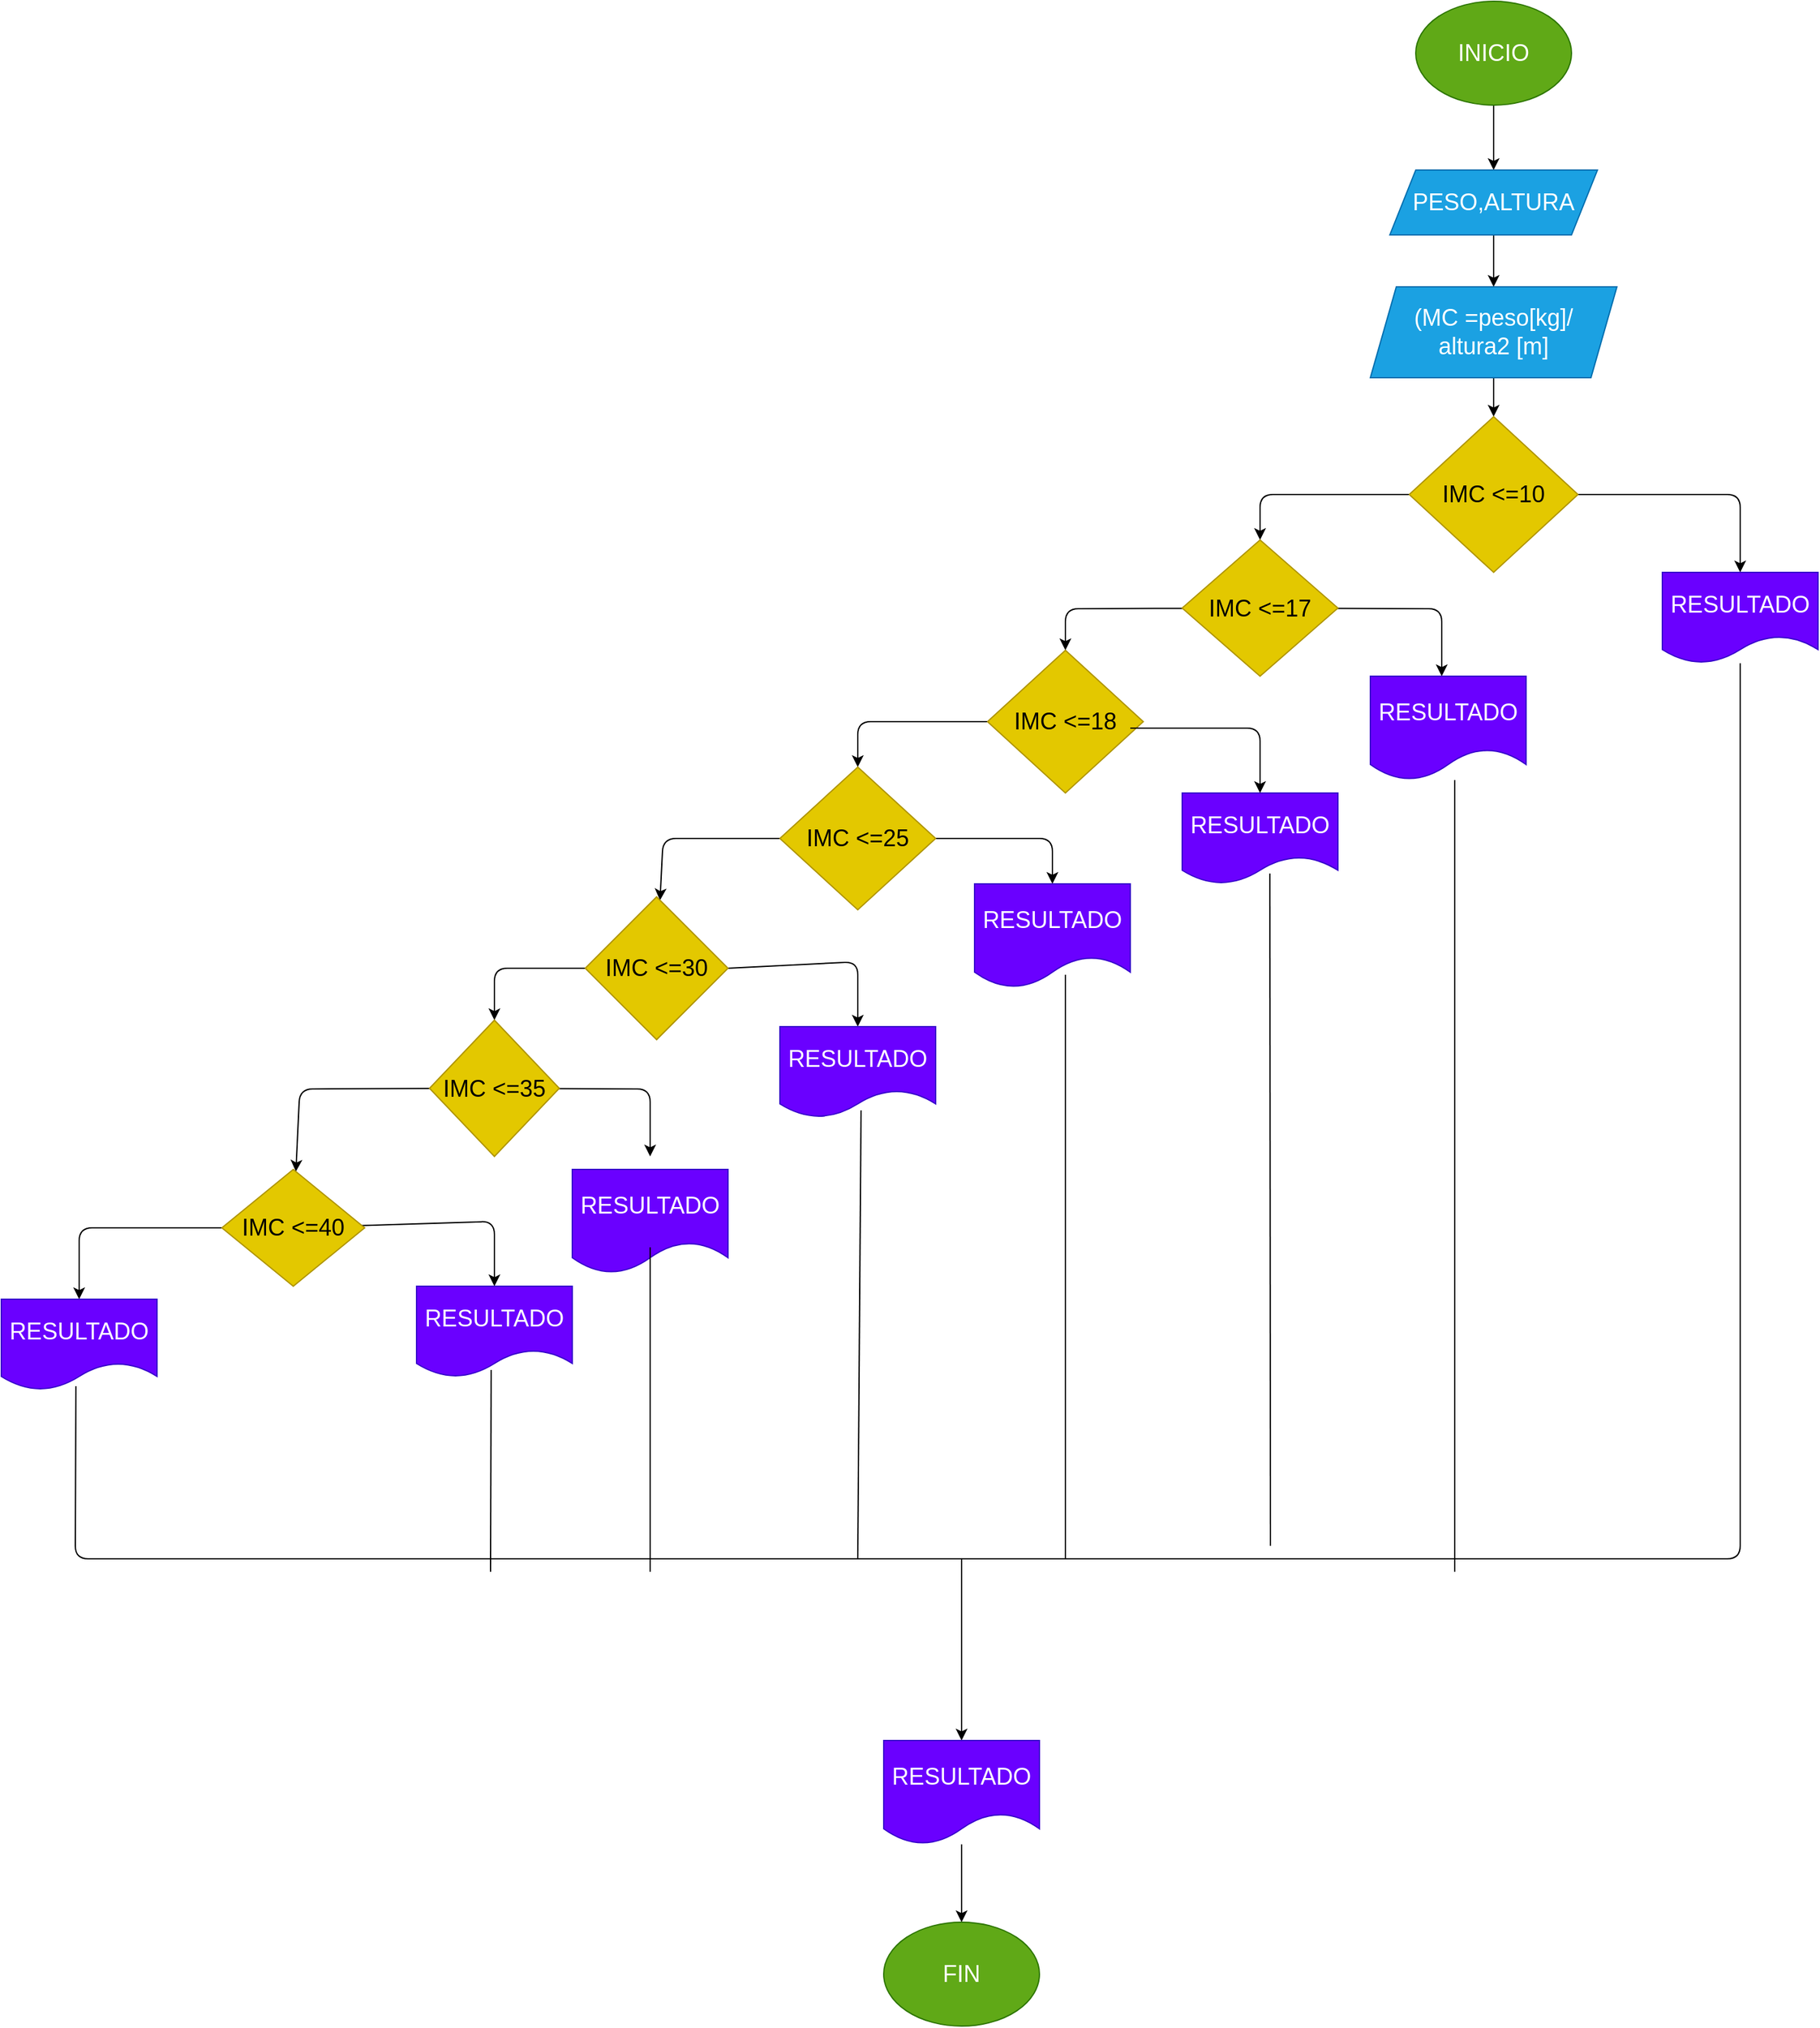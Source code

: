 <mxfile>
    <diagram id="G-SP7TUSMeWhp0Z0DetV" name="Página-1">
        <mxGraphModel dx="1655" dy="1023" grid="1" gridSize="10" guides="1" tooltips="1" connect="1" arrows="1" fold="1" page="1" pageScale="1" pageWidth="3300" pageHeight="4681" math="0" shadow="0">
            <root>
                <mxCell id="0"/>
                <mxCell id="1" parent="0"/>
                <mxCell id="4" value="" style="edgeStyle=none;html=1;fontSize=18;" edge="1" parent="1" source="2" target="3">
                    <mxGeometry relative="1" as="geometry"/>
                </mxCell>
                <mxCell id="2" value="&lt;font style=&quot;font-size: 18px;&quot;&gt;INICIO&lt;/font&gt;" style="ellipse;whiteSpace=wrap;html=1;fillColor=#60a917;fontColor=#ffffff;strokeColor=#2D7600;" vertex="1" parent="1">
                    <mxGeometry x="1390" y="40" width="120" height="80" as="geometry"/>
                </mxCell>
                <mxCell id="7" value="" style="edgeStyle=none;html=1;fontSize=18;" edge="1" parent="1" source="3" target="6">
                    <mxGeometry relative="1" as="geometry"/>
                </mxCell>
                <mxCell id="3" value="&lt;font style=&quot;font-size: 18px;&quot;&gt;PESO,ALTURA&lt;/font&gt;" style="shape=parallelogram;perimeter=parallelogramPerimeter;whiteSpace=wrap;html=1;fixedSize=1;fillColor=#1ba1e2;fontColor=#ffffff;strokeColor=#006EAF;" vertex="1" parent="1">
                    <mxGeometry x="1370" y="170" width="160" height="50" as="geometry"/>
                </mxCell>
                <mxCell id="9" value="" style="edgeStyle=none;html=1;fontSize=18;" edge="1" parent="1" source="6" target="8">
                    <mxGeometry relative="1" as="geometry"/>
                </mxCell>
                <mxCell id="6" value="&lt;font style=&quot;&quot;&gt;&lt;font style=&quot;font-size: 18px;&quot;&gt;(MC =peso[kg]/&lt;br&gt;altura2 [m]&lt;/font&gt;&lt;br&gt;&lt;/font&gt;" style="shape=parallelogram;perimeter=parallelogramPerimeter;whiteSpace=wrap;html=1;fixedSize=1;fillColor=#1ba1e2;fontColor=#ffffff;strokeColor=#006EAF;" vertex="1" parent="1">
                    <mxGeometry x="1355" y="260" width="190" height="70" as="geometry"/>
                </mxCell>
                <mxCell id="11" value="" style="edgeStyle=none;html=1;fontSize=18;" edge="1" parent="1" source="8" target="10">
                    <mxGeometry relative="1" as="geometry">
                        <Array as="points">
                            <mxPoint x="1640" y="420"/>
                        </Array>
                    </mxGeometry>
                </mxCell>
                <mxCell id="13" value="" style="edgeStyle=none;html=1;fontSize=18;" edge="1" parent="1" source="8" target="12">
                    <mxGeometry relative="1" as="geometry">
                        <Array as="points">
                            <mxPoint x="1270" y="420"/>
                        </Array>
                    </mxGeometry>
                </mxCell>
                <mxCell id="8" value="&lt;font style=&quot;font-size: 18px;&quot;&gt;IMC &amp;lt;=10&lt;/font&gt;" style="rhombus;whiteSpace=wrap;html=1;fillColor=#e3c800;fontColor=#000000;strokeColor=#B09500;" vertex="1" parent="1">
                    <mxGeometry x="1385" y="360" width="130" height="120" as="geometry"/>
                </mxCell>
                <mxCell id="10" value="&lt;font style=&quot;font-size: 18px;&quot;&gt;RESULTADO&lt;/font&gt;" style="shape=document;whiteSpace=wrap;html=1;boundedLbl=1;fillColor=#6a00ff;fontColor=#ffffff;strokeColor=#3700CC;" vertex="1" parent="1">
                    <mxGeometry x="1580" y="480" width="120" height="70" as="geometry"/>
                </mxCell>
                <mxCell id="14" value="" style="edgeStyle=none;html=1;fontSize=18;" edge="1" parent="1" source="12">
                    <mxGeometry relative="1" as="geometry">
                        <mxPoint x="1410" y="560" as="targetPoint"/>
                        <Array as="points">
                            <mxPoint x="1410" y="508"/>
                        </Array>
                    </mxGeometry>
                </mxCell>
                <mxCell id="17" value="" style="edgeStyle=none;html=1;fontSize=18;" edge="1" parent="1" source="12" target="16">
                    <mxGeometry relative="1" as="geometry">
                        <Array as="points">
                            <mxPoint x="1120" y="508"/>
                        </Array>
                    </mxGeometry>
                </mxCell>
                <mxCell id="12" value="&lt;font style=&quot;font-size: 18px;&quot;&gt;IMC &amp;lt;=17&lt;/font&gt;" style="rhombus;whiteSpace=wrap;html=1;fillColor=#e3c800;fontColor=#000000;strokeColor=#B09500;" vertex="1" parent="1">
                    <mxGeometry x="1210" y="455" width="120" height="105" as="geometry"/>
                </mxCell>
                <mxCell id="15" value="RESULTADO" style="shape=document;whiteSpace=wrap;html=1;boundedLbl=1;fontSize=18;fillColor=#6a00ff;fontColor=#ffffff;strokeColor=#3700CC;" vertex="1" parent="1">
                    <mxGeometry x="1355" y="560" width="120" height="80" as="geometry"/>
                </mxCell>
                <mxCell id="21" value="" style="edgeStyle=none;html=1;fontSize=18;" edge="1" parent="1" source="16" target="20">
                    <mxGeometry relative="1" as="geometry">
                        <Array as="points">
                            <mxPoint x="960" y="595"/>
                        </Array>
                    </mxGeometry>
                </mxCell>
                <mxCell id="16" value="&lt;font style=&quot;font-size: 18px;&quot;&gt;IMC &amp;lt;=18&lt;/font&gt;" style="rhombus;whiteSpace=wrap;html=1;fillColor=#e3c800;fontColor=#000000;strokeColor=#B09500;" vertex="1" parent="1">
                    <mxGeometry x="1060" y="540" width="120" height="110" as="geometry"/>
                </mxCell>
                <mxCell id="19" value="RESULTADO" style="shape=document;whiteSpace=wrap;html=1;boundedLbl=1;fontSize=18;fillColor=#6a00ff;fontColor=#ffffff;strokeColor=#3700CC;" vertex="1" parent="1">
                    <mxGeometry x="1210" y="650" width="120" height="70" as="geometry"/>
                </mxCell>
                <mxCell id="22" value="" style="edgeStyle=none;html=1;fontSize=18;" edge="1" parent="1" source="20">
                    <mxGeometry relative="1" as="geometry">
                        <mxPoint x="1110" y="720" as="targetPoint"/>
                        <Array as="points">
                            <mxPoint x="1110" y="685"/>
                        </Array>
                    </mxGeometry>
                </mxCell>
                <mxCell id="25" value="" style="edgeStyle=none;html=1;fontSize=18;" edge="1" parent="1" source="20" target="24">
                    <mxGeometry relative="1" as="geometry">
                        <Array as="points">
                            <mxPoint x="810" y="685"/>
                        </Array>
                    </mxGeometry>
                </mxCell>
                <mxCell id="20" value="&lt;font style=&quot;font-size: 18px;&quot;&gt;IMC &amp;lt;=25&lt;/font&gt;" style="rhombus;whiteSpace=wrap;html=1;fillColor=#e3c800;fontColor=#000000;strokeColor=#B09500;" vertex="1" parent="1">
                    <mxGeometry x="900" y="630" width="120" height="110" as="geometry"/>
                </mxCell>
                <mxCell id="23" value="RESULTADO" style="shape=document;whiteSpace=wrap;html=1;boundedLbl=1;fontSize=18;fillColor=#6a00ff;fontColor=#ffffff;strokeColor=#3700CC;" vertex="1" parent="1">
                    <mxGeometry x="1050" y="720" width="120" height="80" as="geometry"/>
                </mxCell>
                <mxCell id="29" value="" style="edgeStyle=none;html=1;fontSize=18;exitX=1;exitY=0.5;exitDx=0;exitDy=0;" edge="1" parent="1" source="24" target="28">
                    <mxGeometry relative="1" as="geometry">
                        <mxPoint x="841" y="804" as="sourcePoint"/>
                        <Array as="points">
                            <mxPoint x="960" y="780"/>
                        </Array>
                    </mxGeometry>
                </mxCell>
                <mxCell id="31" value="" style="edgeStyle=none;html=1;fontSize=18;exitX=0;exitY=0.5;exitDx=0;exitDy=0;" edge="1" parent="1" source="24" target="30">
                    <mxGeometry relative="1" as="geometry">
                        <mxPoint x="740" y="820" as="sourcePoint"/>
                        <Array as="points">
                            <mxPoint x="680" y="785"/>
                        </Array>
                    </mxGeometry>
                </mxCell>
                <mxCell id="24" value="&lt;font style=&quot;font-size: 18px;&quot;&gt;IMC &amp;lt;=30&lt;/font&gt;" style="rhombus;whiteSpace=wrap;html=1;fillColor=#e3c800;fontColor=#000000;strokeColor=#B09500;" vertex="1" parent="1">
                    <mxGeometry x="750" y="730" width="110" height="110" as="geometry"/>
                </mxCell>
                <mxCell id="27" value="" style="edgeStyle=none;orthogonalLoop=1;jettySize=auto;html=1;fontSize=18;entryX=0.5;entryY=0;entryDx=0;entryDy=0;" edge="1" parent="1" target="19">
                    <mxGeometry width="80" relative="1" as="geometry">
                        <mxPoint x="1170" y="600" as="sourcePoint"/>
                        <mxPoint x="1250" y="600" as="targetPoint"/>
                        <Array as="points">
                            <mxPoint x="1270" y="600"/>
                        </Array>
                    </mxGeometry>
                </mxCell>
                <mxCell id="28" value="&lt;font style=&quot;font-size: 18px;&quot;&gt;RESULTADO&lt;/font&gt;" style="shape=document;whiteSpace=wrap;html=1;boundedLbl=1;fillColor=#6a00ff;fontColor=#ffffff;strokeColor=#3700CC;" vertex="1" parent="1">
                    <mxGeometry x="900" y="830" width="120" height="70" as="geometry"/>
                </mxCell>
                <mxCell id="32" value="" style="edgeStyle=none;html=1;fontSize=18;" edge="1" parent="1" source="30">
                    <mxGeometry relative="1" as="geometry">
                        <mxPoint x="800" y="930" as="targetPoint"/>
                        <Array as="points">
                            <mxPoint x="800" y="878"/>
                        </Array>
                    </mxGeometry>
                </mxCell>
                <mxCell id="35" value="" style="edgeStyle=none;html=1;fontSize=18;" edge="1" parent="1" source="30" target="34">
                    <mxGeometry relative="1" as="geometry">
                        <Array as="points">
                            <mxPoint x="530" y="878"/>
                        </Array>
                    </mxGeometry>
                </mxCell>
                <mxCell id="30" value="&lt;font style=&quot;font-size: 18px;&quot;&gt;IMC &amp;lt;=35&lt;/font&gt;" style="rhombus;whiteSpace=wrap;html=1;fillColor=#e3c800;fontColor=#000000;strokeColor=#B09500;" vertex="1" parent="1">
                    <mxGeometry x="630" y="825" width="100" height="105" as="geometry"/>
                </mxCell>
                <mxCell id="33" value="RESULTADO" style="shape=document;whiteSpace=wrap;html=1;boundedLbl=1;fontSize=18;fillColor=#6a00ff;fontColor=#ffffff;strokeColor=#3700CC;" vertex="1" parent="1">
                    <mxGeometry x="740" y="940" width="120" height="80" as="geometry"/>
                </mxCell>
                <mxCell id="38" value="" style="edgeStyle=none;html=1;fontSize=18;" edge="1" parent="1" source="34" target="37">
                    <mxGeometry relative="1" as="geometry">
                        <Array as="points">
                            <mxPoint x="680" y="980"/>
                        </Array>
                    </mxGeometry>
                </mxCell>
                <mxCell id="40" value="" style="edgeStyle=none;html=1;fontSize=18;" edge="1" parent="1" source="34" target="39">
                    <mxGeometry relative="1" as="geometry">
                        <Array as="points">
                            <mxPoint x="360" y="985"/>
                        </Array>
                    </mxGeometry>
                </mxCell>
                <mxCell id="34" value="IMC &amp;lt;=40" style="rhombus;whiteSpace=wrap;html=1;fontSize=18;fillColor=#e3c800;fontColor=#000000;strokeColor=#B09500;" vertex="1" parent="1">
                    <mxGeometry x="470" y="940" width="110" height="90" as="geometry"/>
                </mxCell>
                <mxCell id="37" value="RESULTADO" style="shape=document;whiteSpace=wrap;html=1;boundedLbl=1;fontSize=18;fillColor=#6a00ff;fontColor=#ffffff;strokeColor=#3700CC;" vertex="1" parent="1">
                    <mxGeometry x="620" y="1030" width="120" height="70" as="geometry"/>
                </mxCell>
                <mxCell id="39" value="RESULTADO" style="shape=document;whiteSpace=wrap;html=1;boundedLbl=1;fontSize=18;fillColor=#6a00ff;fontColor=#ffffff;strokeColor=#3700CC;" vertex="1" parent="1">
                    <mxGeometry x="300" y="1040" width="120" height="70" as="geometry"/>
                </mxCell>
                <mxCell id="41" value="" style="endArrow=none;html=1;fontSize=18;exitX=0.479;exitY=0.957;exitDx=0;exitDy=0;exitPerimeter=0;" edge="1" parent="1" source="39" target="10">
                    <mxGeometry width="50" height="50" relative="1" as="geometry">
                        <mxPoint x="370" y="1130" as="sourcePoint"/>
                        <mxPoint x="1030" y="760" as="targetPoint"/>
                        <Array as="points">
                            <mxPoint x="357" y="1240"/>
                            <mxPoint x="1640" y="1240"/>
                        </Array>
                    </mxGeometry>
                </mxCell>
                <mxCell id="43" value="" style="endArrow=none;html=1;fontSize=18;exitX=0.479;exitY=0.921;exitDx=0;exitDy=0;exitPerimeter=0;" edge="1" parent="1" source="37">
                    <mxGeometry width="50" height="50" relative="1" as="geometry">
                        <mxPoint x="980" y="850" as="sourcePoint"/>
                        <mxPoint x="677" y="1250" as="targetPoint"/>
                    </mxGeometry>
                </mxCell>
                <mxCell id="44" value="" style="endArrow=none;html=1;fontSize=18;" edge="1" parent="1">
                    <mxGeometry width="50" height="50" relative="1" as="geometry">
                        <mxPoint x="800" y="1000" as="sourcePoint"/>
                        <mxPoint x="800" y="1250" as="targetPoint"/>
                    </mxGeometry>
                </mxCell>
                <mxCell id="45" value="" style="endArrow=none;html=1;fontSize=18;exitX=0.521;exitY=0.921;exitDx=0;exitDy=0;exitPerimeter=0;" edge="1" parent="1" source="28">
                    <mxGeometry width="50" height="50" relative="1" as="geometry">
                        <mxPoint x="980" y="900" as="sourcePoint"/>
                        <mxPoint x="960" y="1240" as="targetPoint"/>
                    </mxGeometry>
                </mxCell>
                <mxCell id="46" value="" style="endArrow=none;html=1;fontSize=18;" edge="1" parent="1">
                    <mxGeometry width="50" height="50" relative="1" as="geometry">
                        <mxPoint x="1120" y="790" as="sourcePoint"/>
                        <mxPoint x="1120" y="1240" as="targetPoint"/>
                    </mxGeometry>
                </mxCell>
                <mxCell id="47" value="" style="endArrow=none;html=1;fontSize=18;exitX=0.563;exitY=0.886;exitDx=0;exitDy=0;exitPerimeter=0;" edge="1" parent="1" source="19">
                    <mxGeometry width="50" height="50" relative="1" as="geometry">
                        <mxPoint x="1270" y="820" as="sourcePoint"/>
                        <mxPoint x="1278" y="1230" as="targetPoint"/>
                    </mxGeometry>
                </mxCell>
                <mxCell id="48" value="" style="endArrow=none;html=1;fontSize=18;exitX=0.563;exitY=0.886;exitDx=0;exitDy=0;exitPerimeter=0;" edge="1" parent="1">
                    <mxGeometry width="50" height="50" relative="1" as="geometry">
                        <mxPoint x="1420" y="640" as="sourcePoint"/>
                        <mxPoint x="1420" y="1250" as="targetPoint"/>
                    </mxGeometry>
                </mxCell>
                <mxCell id="49" value="" style="endArrow=classic;html=1;fontSize=18;" edge="1" parent="1" target="50">
                    <mxGeometry width="50" height="50" relative="1" as="geometry">
                        <mxPoint x="1040" y="1240" as="sourcePoint"/>
                        <mxPoint x="1040" y="1420" as="targetPoint"/>
                    </mxGeometry>
                </mxCell>
                <mxCell id="52" value="" style="edgeStyle=none;html=1;fontSize=18;" edge="1" parent="1" source="50" target="51">
                    <mxGeometry relative="1" as="geometry"/>
                </mxCell>
                <mxCell id="50" value="RESULTADO" style="shape=document;whiteSpace=wrap;html=1;boundedLbl=1;fontSize=18;fillColor=#6a00ff;fontColor=#ffffff;strokeColor=#3700CC;" vertex="1" parent="1">
                    <mxGeometry x="980" y="1380" width="120" height="80" as="geometry"/>
                </mxCell>
                <mxCell id="51" value="FIN" style="ellipse;whiteSpace=wrap;html=1;fontSize=18;fillColor=#60a917;fontColor=#ffffff;strokeColor=#2D7600;" vertex="1" parent="1">
                    <mxGeometry x="980" y="1520" width="120" height="80" as="geometry"/>
                </mxCell>
            </root>
        </mxGraphModel>
    </diagram>
</mxfile>
